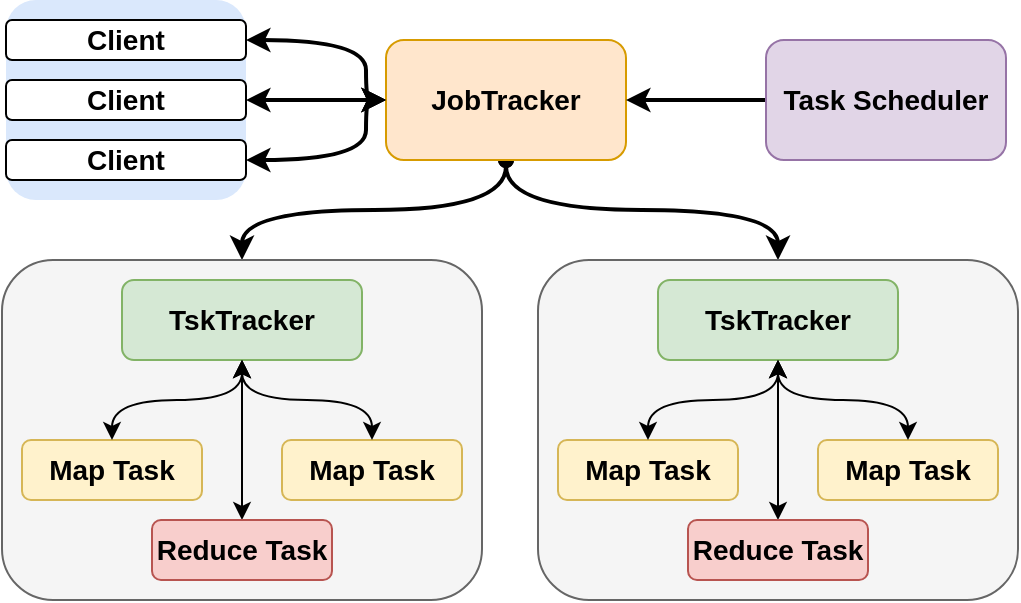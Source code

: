 <mxfile version="12.9.6" type="device"><diagram id="cTPiAGqFyfrzkdq1XIT5" name="第 1 页"><mxGraphModel dx="782" dy="499" grid="1" gridSize="10" guides="1" tooltips="1" connect="1" arrows="1" fold="1" page="1" pageScale="1" pageWidth="827" pageHeight="1169" math="0" shadow="0"><root><mxCell id="0"/><mxCell id="1" parent="0"/><mxCell id="sm39QQDK6ARw7O9mhVA9-44" value="" style="rounded=1;whiteSpace=wrap;html=1;fillColor=#dae8fc;strokeColor=none;fontSize=14;fontStyle=1" vertex="1" parent="1"><mxGeometry x="34" y="30" width="120" height="100" as="geometry"/></mxCell><mxCell id="sm39QQDK6ARw7O9mhVA9-6" value="" style="edgeStyle=orthogonalEdgeStyle;rounded=0;orthogonalLoop=1;jettySize=auto;html=1;startArrow=classic;startFill=1;strokeWidth=2;fontSize=14;fontStyle=1" edge="1" parent="1" source="sm39QQDK6ARw7O9mhVA9-1" target="sm39QQDK6ARw7O9mhVA9-5"><mxGeometry relative="1" as="geometry"/></mxCell><mxCell id="sm39QQDK6ARw7O9mhVA9-42" style="edgeStyle=orthogonalEdgeStyle;curved=1;orthogonalLoop=1;jettySize=auto;html=1;exitX=0.5;exitY=1;exitDx=0;exitDy=0;entryX=0.5;entryY=0;entryDx=0;entryDy=0;startArrow=oval;startFill=1;strokeWidth=2;fontSize=14;fontStyle=1" edge="1" parent="1" source="sm39QQDK6ARw7O9mhVA9-1" target="sm39QQDK6ARw7O9mhVA9-21"><mxGeometry relative="1" as="geometry"/></mxCell><mxCell id="sm39QQDK6ARw7O9mhVA9-55" style="edgeStyle=orthogonalEdgeStyle;curved=1;orthogonalLoop=1;jettySize=auto;html=1;exitX=0.5;exitY=1;exitDx=0;exitDy=0;entryX=0.5;entryY=0;entryDx=0;entryDy=0;startArrow=oval;startFill=1;endArrow=classic;endFill=1;strokeWidth=2;fontSize=14;" edge="1" parent="1" source="sm39QQDK6ARw7O9mhVA9-1" target="sm39QQDK6ARw7O9mhVA9-47"><mxGeometry relative="1" as="geometry"/></mxCell><mxCell id="sm39QQDK6ARw7O9mhVA9-1" value="JobTracker" style="rounded=1;whiteSpace=wrap;html=1;fillColor=#ffe6cc;strokeColor=#d79b00;fontSize=14;fontStyle=1" vertex="1" parent="1"><mxGeometry x="224" y="50" width="120" height="60" as="geometry"/></mxCell><mxCell id="sm39QQDK6ARw7O9mhVA9-5" value="Client" style="rounded=1;whiteSpace=wrap;html=1;fontSize=14;fontStyle=1" vertex="1" parent="1"><mxGeometry x="34" y="70" width="120" height="20" as="geometry"/></mxCell><mxCell id="sm39QQDK6ARw7O9mhVA9-4" value="" style="edgeStyle=orthogonalEdgeStyle;rounded=0;orthogonalLoop=1;jettySize=auto;html=1;strokeWidth=2;fontSize=14;fontStyle=1" edge="1" parent="1" source="sm39QQDK6ARw7O9mhVA9-2" target="sm39QQDK6ARw7O9mhVA9-1"><mxGeometry relative="1" as="geometry"/></mxCell><mxCell id="sm39QQDK6ARw7O9mhVA9-2" value="Task Scheduler" style="rounded=1;whiteSpace=wrap;html=1;fillColor=#e1d5e7;strokeColor=#9673a6;fontSize=14;fontStyle=1" vertex="1" parent="1"><mxGeometry x="414" y="50" width="120" height="60" as="geometry"/></mxCell><mxCell id="sm39QQDK6ARw7O9mhVA9-12" style="edgeStyle=orthogonalEdgeStyle;orthogonalLoop=1;jettySize=auto;html=1;exitX=1;exitY=0.5;exitDx=0;exitDy=0;entryX=0;entryY=0.5;entryDx=0;entryDy=0;startArrow=classic;startFill=1;curved=1;strokeWidth=2;fontSize=14;fontStyle=1" edge="1" parent="1" source="sm39QQDK6ARw7O9mhVA9-8" target="sm39QQDK6ARw7O9mhVA9-1"><mxGeometry relative="1" as="geometry"><Array as="points"><mxPoint x="214" y="110"/></Array></mxGeometry></mxCell><mxCell id="sm39QQDK6ARw7O9mhVA9-8" value="Client" style="rounded=1;whiteSpace=wrap;html=1;fontSize=14;fontStyle=1" vertex="1" parent="1"><mxGeometry x="34" y="100" width="120" height="20" as="geometry"/></mxCell><mxCell id="sm39QQDK6ARw7O9mhVA9-11" style="edgeStyle=orthogonalEdgeStyle;orthogonalLoop=1;jettySize=auto;html=1;exitX=1;exitY=0.5;exitDx=0;exitDy=0;startArrow=classic;startFill=1;curved=1;entryX=0;entryY=0.5;entryDx=0;entryDy=0;strokeWidth=2;fontSize=14;fontStyle=1" edge="1" parent="1" source="sm39QQDK6ARw7O9mhVA9-10" target="sm39QQDK6ARw7O9mhVA9-1"><mxGeometry relative="1" as="geometry"><mxPoint x="214" y="80" as="targetPoint"/><Array as="points"><mxPoint x="214" y="50"/><mxPoint x="214" y="80"/></Array></mxGeometry></mxCell><mxCell id="sm39QQDK6ARw7O9mhVA9-10" value="Client" style="rounded=1;whiteSpace=wrap;html=1;fontSize=14;fontStyle=1" vertex="1" parent="1"><mxGeometry x="34" y="40" width="120" height="20" as="geometry"/></mxCell><mxCell id="sm39QQDK6ARw7O9mhVA9-22" value="" style="group;fillColor=#f5f5f5;strokeColor=#666666;fontSize=14;fontStyle=1;rounded=1;fontColor=#333333;" vertex="1" connectable="0" parent="1"><mxGeometry x="32" y="160" width="240" height="170" as="geometry"/></mxCell><mxCell id="sm39QQDK6ARw7O9mhVA9-21" value="" style="rounded=1;whiteSpace=wrap;html=1;fontSize=14;fontStyle=1;fillColor=none;strokeColor=none;" vertex="1" parent="sm39QQDK6ARw7O9mhVA9-22"><mxGeometry width="240" height="170" as="geometry"/></mxCell><mxCell id="sm39QQDK6ARw7O9mhVA9-14" value="TskTracker" style="rounded=1;whiteSpace=wrap;html=1;fillColor=#d5e8d4;strokeColor=#82b366;fontSize=14;fontStyle=1" vertex="1" parent="sm39QQDK6ARw7O9mhVA9-22"><mxGeometry x="60" y="10" width="120" height="40" as="geometry"/></mxCell><mxCell id="sm39QQDK6ARw7O9mhVA9-15" value="Map Task" style="rounded=1;whiteSpace=wrap;html=1;fillColor=#fff2cc;strokeColor=#d6b656;fontSize=14;fontStyle=1" vertex="1" parent="sm39QQDK6ARw7O9mhVA9-22"><mxGeometry x="10" y="90" width="90" height="30" as="geometry"/></mxCell><mxCell id="sm39QQDK6ARw7O9mhVA9-18" style="edgeStyle=orthogonalEdgeStyle;curved=1;orthogonalLoop=1;jettySize=auto;html=1;exitX=0.5;exitY=1;exitDx=0;exitDy=0;entryX=0.5;entryY=0;entryDx=0;entryDy=0;startArrow=classic;startFill=1;fontSize=14;fontStyle=1" edge="1" parent="sm39QQDK6ARw7O9mhVA9-22" source="sm39QQDK6ARw7O9mhVA9-14" target="sm39QQDK6ARw7O9mhVA9-15"><mxGeometry relative="1" as="geometry"/></mxCell><mxCell id="sm39QQDK6ARw7O9mhVA9-16" value="Map Task" style="rounded=1;whiteSpace=wrap;html=1;fillColor=#fff2cc;strokeColor=#d6b656;fontSize=14;fontStyle=1" vertex="1" parent="sm39QQDK6ARw7O9mhVA9-22"><mxGeometry x="140" y="90" width="90" height="30" as="geometry"/></mxCell><mxCell id="sm39QQDK6ARw7O9mhVA9-19" style="edgeStyle=orthogonalEdgeStyle;curved=1;orthogonalLoop=1;jettySize=auto;html=1;exitX=0.5;exitY=1;exitDx=0;exitDy=0;startArrow=classic;startFill=1;fontSize=14;fontStyle=1" edge="1" parent="sm39QQDK6ARw7O9mhVA9-22" source="sm39QQDK6ARw7O9mhVA9-14" target="sm39QQDK6ARw7O9mhVA9-16"><mxGeometry relative="1" as="geometry"/></mxCell><mxCell id="sm39QQDK6ARw7O9mhVA9-20" style="edgeStyle=orthogonalEdgeStyle;curved=1;orthogonalLoop=1;jettySize=auto;html=1;exitX=0.5;exitY=0;exitDx=0;exitDy=0;entryX=0.5;entryY=1;entryDx=0;entryDy=0;startArrow=classic;startFill=1;fontSize=14;fontStyle=1" edge="1" parent="sm39QQDK6ARw7O9mhVA9-22" source="sm39QQDK6ARw7O9mhVA9-17" target="sm39QQDK6ARw7O9mhVA9-14"><mxGeometry relative="1" as="geometry"/></mxCell><mxCell id="sm39QQDK6ARw7O9mhVA9-17" value="&lt;div style=&quot;font-size: 14px;&quot;&gt;Reduce Task&lt;/div&gt;" style="rounded=1;whiteSpace=wrap;html=1;fillColor=#f8cecc;strokeColor=#b85450;fontSize=14;fontStyle=1" vertex="1" parent="sm39QQDK6ARw7O9mhVA9-22"><mxGeometry x="75" y="130" width="90" height="30" as="geometry"/></mxCell><mxCell id="sm39QQDK6ARw7O9mhVA9-46" value="" style="group;fillColor=#f5f5f5;strokeColor=#666666;fontSize=14;fontStyle=1;rounded=1;fontColor=#333333;" vertex="1" connectable="0" parent="1"><mxGeometry x="300" y="160" width="240" height="170" as="geometry"/></mxCell><mxCell id="sm39QQDK6ARw7O9mhVA9-47" value="" style="rounded=1;whiteSpace=wrap;html=1;fontSize=14;fontStyle=1;fillColor=none;strokeColor=none;" vertex="1" parent="sm39QQDK6ARw7O9mhVA9-46"><mxGeometry width="240" height="170" as="geometry"/></mxCell><mxCell id="sm39QQDK6ARw7O9mhVA9-48" value="TskTracker" style="rounded=1;whiteSpace=wrap;html=1;fillColor=#d5e8d4;strokeColor=#82b366;fontSize=14;fontStyle=1" vertex="1" parent="sm39QQDK6ARw7O9mhVA9-46"><mxGeometry x="60" y="10" width="120" height="40" as="geometry"/></mxCell><mxCell id="sm39QQDK6ARw7O9mhVA9-49" value="Map Task" style="rounded=1;whiteSpace=wrap;html=1;fillColor=#fff2cc;strokeColor=#d6b656;fontSize=14;fontStyle=1" vertex="1" parent="sm39QQDK6ARw7O9mhVA9-46"><mxGeometry x="10" y="90" width="90" height="30" as="geometry"/></mxCell><mxCell id="sm39QQDK6ARw7O9mhVA9-50" style="edgeStyle=orthogonalEdgeStyle;curved=1;orthogonalLoop=1;jettySize=auto;html=1;exitX=0.5;exitY=1;exitDx=0;exitDy=0;entryX=0.5;entryY=0;entryDx=0;entryDy=0;startArrow=classic;startFill=1;fontSize=14;fontStyle=1" edge="1" parent="sm39QQDK6ARw7O9mhVA9-46" source="sm39QQDK6ARw7O9mhVA9-48" target="sm39QQDK6ARw7O9mhVA9-49"><mxGeometry relative="1" as="geometry"/></mxCell><mxCell id="sm39QQDK6ARw7O9mhVA9-51" value="Map Task" style="rounded=1;whiteSpace=wrap;html=1;fillColor=#fff2cc;strokeColor=#d6b656;fontSize=14;fontStyle=1" vertex="1" parent="sm39QQDK6ARw7O9mhVA9-46"><mxGeometry x="140" y="90" width="90" height="30" as="geometry"/></mxCell><mxCell id="sm39QQDK6ARw7O9mhVA9-52" style="edgeStyle=orthogonalEdgeStyle;curved=1;orthogonalLoop=1;jettySize=auto;html=1;exitX=0.5;exitY=1;exitDx=0;exitDy=0;startArrow=classic;startFill=1;fontSize=14;fontStyle=1" edge="1" parent="sm39QQDK6ARw7O9mhVA9-46" source="sm39QQDK6ARw7O9mhVA9-48" target="sm39QQDK6ARw7O9mhVA9-51"><mxGeometry relative="1" as="geometry"/></mxCell><mxCell id="sm39QQDK6ARw7O9mhVA9-53" style="edgeStyle=orthogonalEdgeStyle;curved=1;orthogonalLoop=1;jettySize=auto;html=1;exitX=0.5;exitY=0;exitDx=0;exitDy=0;entryX=0.5;entryY=1;entryDx=0;entryDy=0;startArrow=classic;startFill=1;fontSize=14;fontStyle=1" edge="1" parent="sm39QQDK6ARw7O9mhVA9-46" source="sm39QQDK6ARw7O9mhVA9-54" target="sm39QQDK6ARw7O9mhVA9-48"><mxGeometry relative="1" as="geometry"/></mxCell><mxCell id="sm39QQDK6ARw7O9mhVA9-54" value="&lt;div style=&quot;font-size: 14px;&quot;&gt;Reduce Task&lt;/div&gt;" style="rounded=1;whiteSpace=wrap;html=1;fillColor=#f8cecc;strokeColor=#b85450;fontSize=14;fontStyle=1" vertex="1" parent="sm39QQDK6ARw7O9mhVA9-46"><mxGeometry x="75" y="130" width="90" height="30" as="geometry"/></mxCell></root></mxGraphModel></diagram></mxfile>